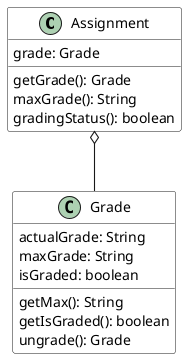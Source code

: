 @startuml
skinparam arrowThickness 1.1
skinparam classBackgroundColor LOGIC_COLOR

Assignment o-- Grade

class Assignment {
grade: Grade
getGrade(): Grade
maxGrade(): String
gradingStatus(): boolean
}

class Grade {
actualGrade: String
maxGrade: String
isGraded: boolean
getMax(): String
getIsGraded(): boolean
ungrade(): Grade
}


@enduml